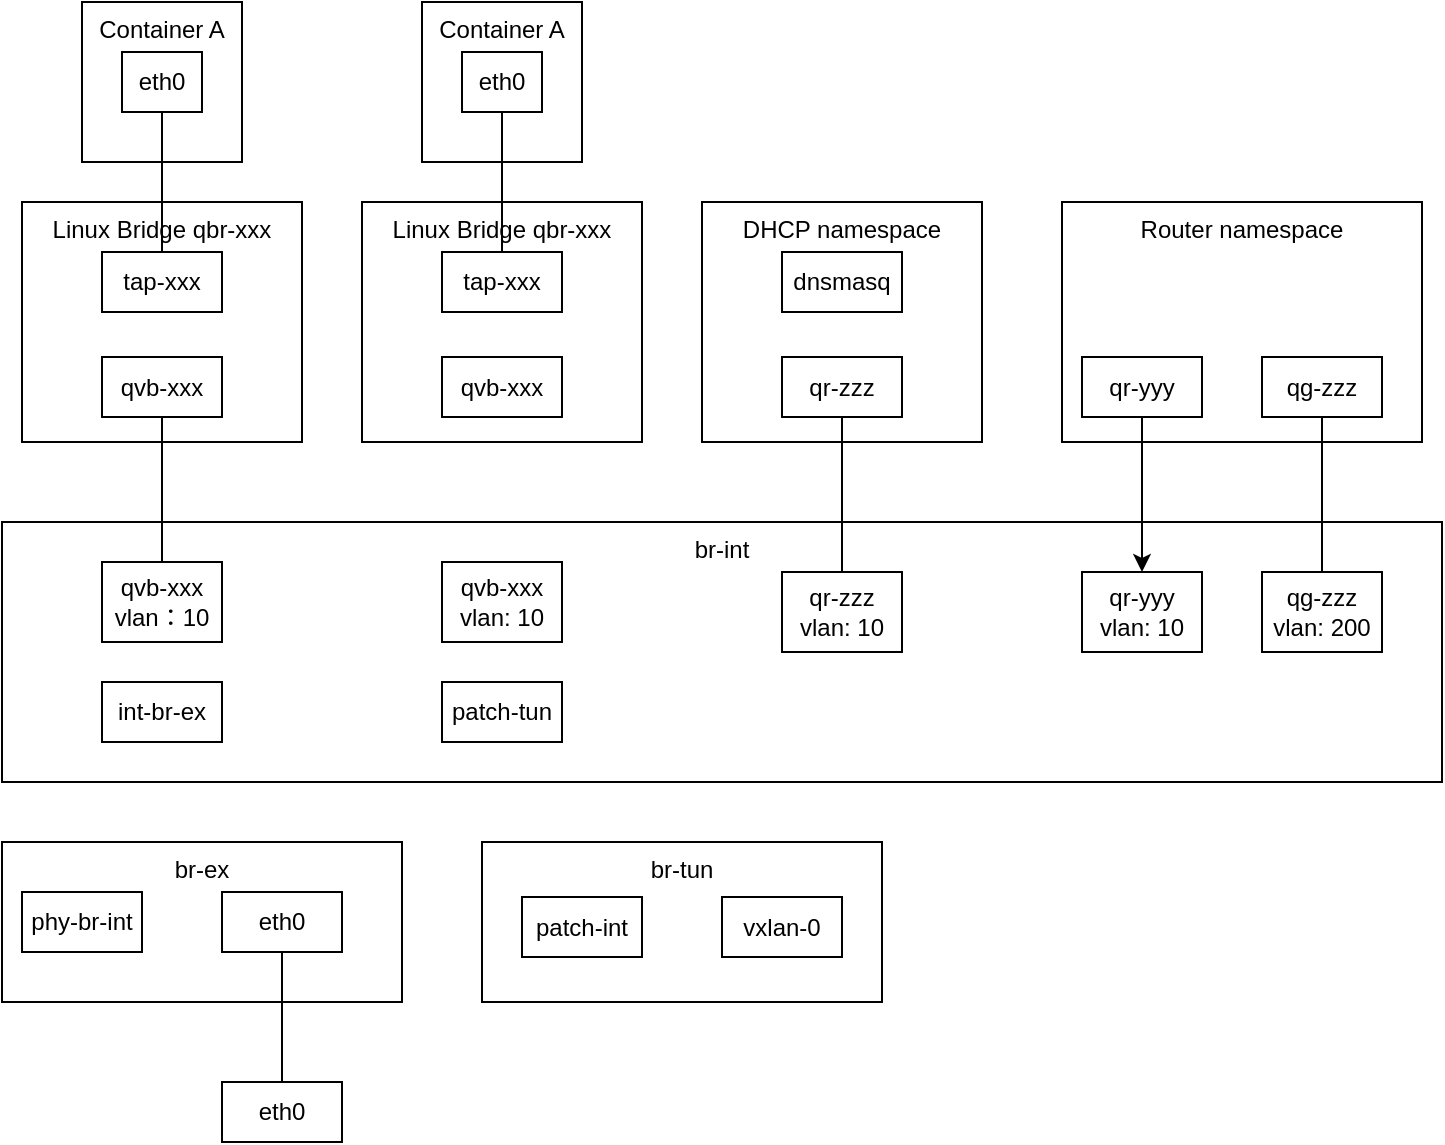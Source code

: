 <mxfile version="26.0.16" pages="2">
  <diagram name="单节点同一子网" id="o2GirT-IdrzoyhzsRZN8">
    <mxGraphModel dx="989" dy="542" grid="1" gridSize="10" guides="1" tooltips="1" connect="1" arrows="1" fold="1" page="1" pageScale="1" pageWidth="827" pageHeight="1169" math="0" shadow="0">
      <root>
        <mxCell id="0" />
        <mxCell id="1" parent="0" />
        <mxCell id="KOOwxzatVmSpQnOnulVU-6" value="Container A" style="whiteSpace=wrap;html=1;aspect=fixed;verticalAlign=top;strokeColor=default;align=center;fontFamily=Helvetica;fontSize=12;fontColor=default;fillColor=default;" parent="1" vertex="1">
          <mxGeometry x="80" y="100" width="80" height="80" as="geometry" />
        </mxCell>
        <mxCell id="KOOwxzatVmSpQnOnulVU-11" value="eth0" style="rounded=0;whiteSpace=wrap;html=1;" parent="1" vertex="1">
          <mxGeometry x="100" y="125" width="40" height="30" as="geometry" />
        </mxCell>
        <mxCell id="KOOwxzatVmSpQnOnulVU-14" value="Linux Bridge qbr-xxx" style="rounded=0;whiteSpace=wrap;html=1;verticalAlign=top;" parent="1" vertex="1">
          <mxGeometry x="50" y="200" width="140" height="120" as="geometry" />
        </mxCell>
        <mxCell id="KOOwxzatVmSpQnOnulVU-12" value="tap-xxx" style="rounded=0;whiteSpace=wrap;html=1;" parent="1" vertex="1">
          <mxGeometry x="90" y="225" width="60" height="30" as="geometry" />
        </mxCell>
        <mxCell id="KOOwxzatVmSpQnOnulVU-15" value="qvb-xxx" style="rounded=0;whiteSpace=wrap;html=1;" parent="1" vertex="1">
          <mxGeometry x="90" y="277.5" width="60" height="30" as="geometry" />
        </mxCell>
        <mxCell id="KOOwxzatVmSpQnOnulVU-17" value="br-int" style="rounded=0;whiteSpace=wrap;html=1;verticalAlign=top;" parent="1" vertex="1">
          <mxGeometry x="40" y="360" width="720" height="130" as="geometry" />
        </mxCell>
        <mxCell id="KOOwxzatVmSpQnOnulVU-19" value="DHCP namespace" style="rounded=0;whiteSpace=wrap;html=1;verticalAlign=top;" parent="1" vertex="1">
          <mxGeometry x="390" y="200" width="140" height="120" as="geometry" />
        </mxCell>
        <mxCell id="KOOwxzatVmSpQnOnulVU-51" style="edgeStyle=orthogonalEdgeStyle;rounded=0;orthogonalLoop=1;jettySize=auto;html=1;entryX=0.5;entryY=0;entryDx=0;entryDy=0;endArrow=none;startFill=0;" parent="1" source="KOOwxzatVmSpQnOnulVU-21" target="KOOwxzatVmSpQnOnulVU-25" edge="1">
          <mxGeometry relative="1" as="geometry" />
        </mxCell>
        <mxCell id="KOOwxzatVmSpQnOnulVU-21" value="qr-zzz" style="rounded=0;whiteSpace=wrap;html=1;" parent="1" vertex="1">
          <mxGeometry x="430" y="277.5" width="60" height="30" as="geometry" />
        </mxCell>
        <mxCell id="KOOwxzatVmSpQnOnulVU-23" value="qr-yyy&lt;div&gt;vlan: 10&lt;/div&gt;" style="rounded=0;whiteSpace=wrap;html=1;" parent="1" vertex="1">
          <mxGeometry x="580" y="385" width="60" height="40" as="geometry" />
        </mxCell>
        <mxCell id="KOOwxzatVmSpQnOnulVU-25" value="qr-zzz&lt;br&gt;vlan: 10" style="rounded=0;whiteSpace=wrap;html=1;" parent="1" vertex="1">
          <mxGeometry x="430" y="385" width="60" height="40" as="geometry" />
        </mxCell>
        <mxCell id="KOOwxzatVmSpQnOnulVU-26" value="dnsmasq" style="rounded=0;whiteSpace=wrap;html=1;" parent="1" vertex="1">
          <mxGeometry x="430" y="225" width="60" height="30" as="geometry" />
        </mxCell>
        <mxCell id="KOOwxzatVmSpQnOnulVU-27" value="Router namespace" style="rounded=0;whiteSpace=wrap;html=1;verticalAlign=top;" parent="1" vertex="1">
          <mxGeometry x="570" y="200" width="180" height="120" as="geometry" />
        </mxCell>
        <mxCell id="e4THsjY1m9CHqS4a6q61-25" style="edgeStyle=orthogonalEdgeStyle;rounded=0;orthogonalLoop=1;jettySize=auto;html=1;" edge="1" parent="1" source="KOOwxzatVmSpQnOnulVU-28" target="KOOwxzatVmSpQnOnulVU-23">
          <mxGeometry relative="1" as="geometry" />
        </mxCell>
        <mxCell id="KOOwxzatVmSpQnOnulVU-28" value="qr-yyy" style="rounded=0;whiteSpace=wrap;html=1;" parent="1" vertex="1">
          <mxGeometry x="580" y="277.5" width="60" height="30" as="geometry" />
        </mxCell>
        <mxCell id="KOOwxzatVmSpQnOnulVU-50" style="edgeStyle=orthogonalEdgeStyle;rounded=0;orthogonalLoop=1;jettySize=auto;html=1;entryX=0.5;entryY=0;entryDx=0;entryDy=0;endArrow=none;startFill=0;" parent="1" source="KOOwxzatVmSpQnOnulVU-30" target="KOOwxzatVmSpQnOnulVU-49" edge="1">
          <mxGeometry relative="1" as="geometry" />
        </mxCell>
        <mxCell id="KOOwxzatVmSpQnOnulVU-31" value="br-tun&lt;div&gt;&lt;br&gt;&lt;/div&gt;" style="rounded=0;whiteSpace=wrap;html=1;verticalAlign=top;" parent="1" vertex="1">
          <mxGeometry x="280" y="520" width="200" height="80" as="geometry" />
        </mxCell>
        <mxCell id="KOOwxzatVmSpQnOnulVU-32" value="br-ex&lt;div&gt;&lt;br&gt;&lt;/div&gt;" style="rounded=0;whiteSpace=wrap;html=1;verticalAlign=top;" parent="1" vertex="1">
          <mxGeometry x="40" y="520" width="200" height="80" as="geometry" />
        </mxCell>
        <mxCell id="KOOwxzatVmSpQnOnulVU-33" value="eth0" style="rounded=0;whiteSpace=wrap;html=1;" parent="1" vertex="1">
          <mxGeometry x="150" y="545" width="60" height="30" as="geometry" />
        </mxCell>
        <mxCell id="KOOwxzatVmSpQnOnulVU-36" value="patch-int" style="rounded=0;whiteSpace=wrap;html=1;" parent="1" vertex="1">
          <mxGeometry x="300" y="547.5" width="60" height="30" as="geometry" />
        </mxCell>
        <mxCell id="KOOwxzatVmSpQnOnulVU-39" value="phy-br-int" style="rounded=0;whiteSpace=wrap;html=1;" parent="1" vertex="1">
          <mxGeometry x="50" y="545" width="60" height="30" as="geometry" />
        </mxCell>
        <mxCell id="KOOwxzatVmSpQnOnulVU-43" style="rounded=0;orthogonalLoop=1;jettySize=auto;html=1;endArrow=none;endFill=1;startFill=0;edgeStyle=orthogonalEdgeStyle;" parent="1" source="KOOwxzatVmSpQnOnulVU-11" target="KOOwxzatVmSpQnOnulVU-12" edge="1">
          <mxGeometry relative="1" as="geometry" />
        </mxCell>
        <mxCell id="KOOwxzatVmSpQnOnulVU-47" style="edgeStyle=orthogonalEdgeStyle;rounded=0;orthogonalLoop=1;jettySize=auto;html=1;entryX=0.5;entryY=0;entryDx=0;entryDy=0;endArrow=none;startFill=0;" parent="1" source="KOOwxzatVmSpQnOnulVU-15" edge="1">
          <mxGeometry relative="1" as="geometry">
            <mxPoint x="120" y="385" as="targetPoint" />
          </mxGeometry>
        </mxCell>
        <mxCell id="KOOwxzatVmSpQnOnulVU-49" value="qg-zzz&lt;div&gt;vlan: 200&lt;/div&gt;" style="rounded=0;whiteSpace=wrap;html=1;" parent="1" vertex="1">
          <mxGeometry x="670" y="385" width="60" height="40" as="geometry" />
        </mxCell>
        <mxCell id="KOOwxzatVmSpQnOnulVU-54" style="edgeStyle=orthogonalEdgeStyle;rounded=0;orthogonalLoop=1;jettySize=auto;html=1;endArrow=none;startFill=0;" parent="1" source="KOOwxzatVmSpQnOnulVU-53" target="KOOwxzatVmSpQnOnulVU-33" edge="1">
          <mxGeometry relative="1" as="geometry" />
        </mxCell>
        <mxCell id="KOOwxzatVmSpQnOnulVU-53" value="eth0" style="rounded=0;whiteSpace=wrap;html=1;" parent="1" vertex="1">
          <mxGeometry x="150" y="640" width="60" height="30" as="geometry" />
        </mxCell>
        <mxCell id="KOOwxzatVmSpQnOnulVU-89" value="vxlan-0" style="rounded=0;whiteSpace=wrap;html=1;" parent="1" vertex="1">
          <mxGeometry x="400" y="547.5" width="60" height="30" as="geometry" />
        </mxCell>
        <mxCell id="e4THsjY1m9CHqS4a6q61-11" value="Container A" style="whiteSpace=wrap;html=1;aspect=fixed;verticalAlign=top;strokeColor=default;align=center;fontFamily=Helvetica;fontSize=12;fontColor=default;fillColor=default;" vertex="1" parent="1">
          <mxGeometry x="250" y="100" width="80" height="80" as="geometry" />
        </mxCell>
        <mxCell id="e4THsjY1m9CHqS4a6q61-12" value="eth0" style="rounded=0;whiteSpace=wrap;html=1;" vertex="1" parent="1">
          <mxGeometry x="270" y="125" width="40" height="30" as="geometry" />
        </mxCell>
        <mxCell id="e4THsjY1m9CHqS4a6q61-13" value="Linux Bridge qbr-xxx" style="rounded=0;whiteSpace=wrap;html=1;verticalAlign=top;" vertex="1" parent="1">
          <mxGeometry x="220" y="200" width="140" height="120" as="geometry" />
        </mxCell>
        <mxCell id="e4THsjY1m9CHqS4a6q61-14" value="tap-xxx" style="rounded=0;whiteSpace=wrap;html=1;" vertex="1" parent="1">
          <mxGeometry x="260" y="225" width="60" height="30" as="geometry" />
        </mxCell>
        <mxCell id="e4THsjY1m9CHqS4a6q61-15" value="qvb-xxx" style="rounded=0;whiteSpace=wrap;html=1;" vertex="1" parent="1">
          <mxGeometry x="260" y="277.5" width="60" height="30" as="geometry" />
        </mxCell>
        <mxCell id="e4THsjY1m9CHqS4a6q61-16" style="rounded=0;orthogonalLoop=1;jettySize=auto;html=1;endArrow=none;endFill=1;startFill=0;edgeStyle=orthogonalEdgeStyle;" edge="1" parent="1" source="e4THsjY1m9CHqS4a6q61-12" target="e4THsjY1m9CHqS4a6q61-14">
          <mxGeometry relative="1" as="geometry" />
        </mxCell>
        <mxCell id="e4THsjY1m9CHqS4a6q61-17" value="qvb-xxx&lt;br&gt;vlan：10" style="rounded=0;whiteSpace=wrap;html=1;" vertex="1" parent="1">
          <mxGeometry x="90" y="380" width="60" height="40" as="geometry" />
        </mxCell>
        <mxCell id="e4THsjY1m9CHqS4a6q61-18" value="qvb-xxx&lt;br&gt;vlan: 10" style="rounded=0;whiteSpace=wrap;html=1;" vertex="1" parent="1">
          <mxGeometry x="260" y="380" width="60" height="40" as="geometry" />
        </mxCell>
        <mxCell id="e4THsjY1m9CHqS4a6q61-19" value="int-br-ex" style="rounded=0;whiteSpace=wrap;html=1;" vertex="1" parent="1">
          <mxGeometry x="90" y="440" width="60" height="30" as="geometry" />
        </mxCell>
        <mxCell id="e4THsjY1m9CHqS4a6q61-20" value="patch-tun" style="rounded=0;whiteSpace=wrap;html=1;" vertex="1" parent="1">
          <mxGeometry x="260" y="440" width="60" height="30" as="geometry" />
        </mxCell>
        <mxCell id="KOOwxzatVmSpQnOnulVU-30" value="qg-zzz" style="rounded=0;whiteSpace=wrap;html=1;" parent="1" vertex="1">
          <mxGeometry x="670" y="277.5" width="60" height="30" as="geometry" />
        </mxCell>
      </root>
    </mxGraphModel>
  </diagram>
  <diagram name="Copy of 跨节点" id="MN9ljoQ8KIfKA037NhYA">
    <mxGraphModel grid="1" page="1" gridSize="10" guides="1" tooltips="1" connect="1" arrows="1" fold="1" pageScale="1" pageWidth="827" pageHeight="1169" math="0" shadow="0">
      <root>
        <mxCell id="ND7bHLR5GJCtJYwD09gh-0" />
        <mxCell id="ND7bHLR5GJCtJYwD09gh-1" parent="ND7bHLR5GJCtJYwD09gh-0" />
        <mxCell id="ND7bHLR5GJCtJYwD09gh-2" value="Edge A" style="rounded=0;whiteSpace=wrap;html=1;verticalAlign=top;" vertex="1" parent="ND7bHLR5GJCtJYwD09gh-1">
          <mxGeometry x="-40" y="160" width="880" height="480" as="geometry" />
        </mxCell>
        <mxCell id="ND7bHLR5GJCtJYwD09gh-3" value="Container A" style="whiteSpace=wrap;html=1;aspect=fixed;verticalAlign=top;strokeColor=default;align=center;fontFamily=Helvetica;fontSize=12;fontColor=default;fillColor=default;" vertex="1" parent="ND7bHLR5GJCtJYwD09gh-1">
          <mxGeometry y="200" width="80" height="80" as="geometry" />
        </mxCell>
        <mxCell id="ND7bHLR5GJCtJYwD09gh-4" value="eth0" style="rounded=0;whiteSpace=wrap;html=1;" vertex="1" parent="ND7bHLR5GJCtJYwD09gh-1">
          <mxGeometry x="20" y="225" width="40" height="30" as="geometry" />
        </mxCell>
        <mxCell id="ND7bHLR5GJCtJYwD09gh-5" value="Linux Bridge qbr-xxx" style="rounded=0;whiteSpace=wrap;html=1;verticalAlign=top;" vertex="1" parent="ND7bHLR5GJCtJYwD09gh-1">
          <mxGeometry x="120" y="200" width="200" height="80" as="geometry" />
        </mxCell>
        <mxCell id="ND7bHLR5GJCtJYwD09gh-6" value="tap-xxx" style="rounded=0;whiteSpace=wrap;html=1;" vertex="1" parent="ND7bHLR5GJCtJYwD09gh-1">
          <mxGeometry x="140" y="225" width="60" height="30" as="geometry" />
        </mxCell>
        <mxCell id="ND7bHLR5GJCtJYwD09gh-7" value="qvb-xxx" style="rounded=0;whiteSpace=wrap;html=1;" vertex="1" parent="ND7bHLR5GJCtJYwD09gh-1">
          <mxGeometry x="240" y="225" width="60" height="30" as="geometry" />
        </mxCell>
        <mxCell id="ND7bHLR5GJCtJYwD09gh-8" value="br-int" style="rounded=0;whiteSpace=wrap;html=1;verticalAlign=top;" vertex="1" parent="ND7bHLR5GJCtJYwD09gh-1">
          <mxGeometry y="360" width="800" height="80" as="geometry" />
        </mxCell>
        <mxCell id="ND7bHLR5GJCtJYwD09gh-9" value="qvo-xxx" style="rounded=0;whiteSpace=wrap;html=1;" vertex="1" parent="ND7bHLR5GJCtJYwD09gh-1">
          <mxGeometry x="240" y="385" width="60" height="30" as="geometry" />
        </mxCell>
        <mxCell id="ND7bHLR5GJCtJYwD09gh-10" value="DHCP namespace" style="rounded=0;whiteSpace=wrap;html=1;verticalAlign=top;" vertex="1" parent="ND7bHLR5GJCtJYwD09gh-1">
          <mxGeometry x="600" y="200" width="200" height="80" as="geometry" />
        </mxCell>
        <mxCell id="ND7bHLR5GJCtJYwD09gh-11" style="edgeStyle=orthogonalEdgeStyle;rounded=0;orthogonalLoop=1;jettySize=auto;html=1;entryX=0.5;entryY=0;entryDx=0;entryDy=0;endArrow=none;startFill=0;" edge="1" parent="ND7bHLR5GJCtJYwD09gh-1" source="ND7bHLR5GJCtJYwD09gh-12" target="ND7bHLR5GJCtJYwD09gh-14">
          <mxGeometry relative="1" as="geometry" />
        </mxCell>
        <mxCell id="ND7bHLR5GJCtJYwD09gh-12" value="qr-dhcp" style="rounded=0;whiteSpace=wrap;html=1;" vertex="1" parent="ND7bHLR5GJCtJYwD09gh-1">
          <mxGeometry x="720" y="225" width="60" height="30" as="geometry" />
        </mxCell>
        <mxCell id="ND7bHLR5GJCtJYwD09gh-13" value="qr-yyy" style="rounded=0;whiteSpace=wrap;html=1;" vertex="1" parent="ND7bHLR5GJCtJYwD09gh-1">
          <mxGeometry x="380" y="385" width="60" height="30" as="geometry" />
        </mxCell>
        <mxCell id="ND7bHLR5GJCtJYwD09gh-14" value="qr-dhcp" style="rounded=0;whiteSpace=wrap;html=1;" vertex="1" parent="ND7bHLR5GJCtJYwD09gh-1">
          <mxGeometry x="720" y="385" width="60" height="30" as="geometry" />
        </mxCell>
        <mxCell id="ND7bHLR5GJCtJYwD09gh-15" value="dnsmasq" style="rounded=0;whiteSpace=wrap;html=1;" vertex="1" parent="ND7bHLR5GJCtJYwD09gh-1">
          <mxGeometry x="620" y="225" width="60" height="30" as="geometry" />
        </mxCell>
        <mxCell id="ND7bHLR5GJCtJYwD09gh-16" value="Router namespace" style="rounded=0;whiteSpace=wrap;html=1;verticalAlign=top;" vertex="1" parent="ND7bHLR5GJCtJYwD09gh-1">
          <mxGeometry x="360" y="200" width="200" height="80" as="geometry" />
        </mxCell>
        <mxCell id="ND7bHLR5GJCtJYwD09gh-17" style="edgeStyle=orthogonalEdgeStyle;rounded=0;orthogonalLoop=1;jettySize=auto;html=1;entryX=0.5;entryY=0;entryDx=0;entryDy=0;endArrow=none;startFill=0;" edge="1" parent="ND7bHLR5GJCtJYwD09gh-1" source="ND7bHLR5GJCtJYwD09gh-18" target="ND7bHLR5GJCtJYwD09gh-13">
          <mxGeometry relative="1" as="geometry" />
        </mxCell>
        <mxCell id="ND7bHLR5GJCtJYwD09gh-18" value="qr-yyy" style="rounded=0;whiteSpace=wrap;html=1;" vertex="1" parent="ND7bHLR5GJCtJYwD09gh-1">
          <mxGeometry x="380" y="225" width="60" height="30" as="geometry" />
        </mxCell>
        <mxCell id="ND7bHLR5GJCtJYwD09gh-19" style="edgeStyle=orthogonalEdgeStyle;rounded=0;orthogonalLoop=1;jettySize=auto;html=1;entryX=0.5;entryY=0;entryDx=0;entryDy=0;endArrow=none;startFill=0;" edge="1" parent="ND7bHLR5GJCtJYwD09gh-1" source="ND7bHLR5GJCtJYwD09gh-20" target="ND7bHLR5GJCtJYwD09gh-32">
          <mxGeometry relative="1" as="geometry" />
        </mxCell>
        <mxCell id="ND7bHLR5GJCtJYwD09gh-20" value="qg-zzz" style="rounded=0;whiteSpace=wrap;html=1;" vertex="1" parent="ND7bHLR5GJCtJYwD09gh-1">
          <mxGeometry x="480" y="225" width="60" height="30" as="geometry" />
        </mxCell>
        <mxCell id="ND7bHLR5GJCtJYwD09gh-21" value="br-tun&lt;div&gt;&lt;br&gt;&lt;/div&gt;" style="rounded=0;whiteSpace=wrap;html=1;verticalAlign=top;" vertex="1" parent="ND7bHLR5GJCtJYwD09gh-1">
          <mxGeometry x="600" y="520" width="200" height="80" as="geometry" />
        </mxCell>
        <mxCell id="ND7bHLR5GJCtJYwD09gh-22" value="br-ex&lt;div&gt;&lt;br&gt;&lt;/div&gt;" style="rounded=0;whiteSpace=wrap;html=1;verticalAlign=top;" vertex="1" parent="ND7bHLR5GJCtJYwD09gh-1">
          <mxGeometry y="520" width="200" height="80" as="geometry" />
        </mxCell>
        <mxCell id="ND7bHLR5GJCtJYwD09gh-23" value="eth0" style="rounded=0;whiteSpace=wrap;html=1;" vertex="1" parent="ND7bHLR5GJCtJYwD09gh-1">
          <mxGeometry x="120" y="545" width="60" height="30" as="geometry" />
        </mxCell>
        <mxCell id="ND7bHLR5GJCtJYwD09gh-24" style="edgeStyle=orthogonalEdgeStyle;rounded=0;orthogonalLoop=1;jettySize=auto;html=1;entryX=0.5;entryY=1;entryDx=0;entryDy=0;endArrow=none;startFill=0;" edge="1" parent="ND7bHLR5GJCtJYwD09gh-1" source="ND7bHLR5GJCtJYwD09gh-25" target="ND7bHLR5GJCtJYwD09gh-26">
          <mxGeometry relative="1" as="geometry" />
        </mxCell>
        <mxCell id="ND7bHLR5GJCtJYwD09gh-25" value="patch-int" style="rounded=0;whiteSpace=wrap;html=1;" vertex="1" parent="ND7bHLR5GJCtJYwD09gh-1">
          <mxGeometry x="620" y="547.5" width="60" height="30" as="geometry" />
        </mxCell>
        <mxCell id="ND7bHLR5GJCtJYwD09gh-26" value="patch-tun" style="rounded=0;whiteSpace=wrap;html=1;" vertex="1" parent="ND7bHLR5GJCtJYwD09gh-1">
          <mxGeometry x="620" y="385" width="60" height="30" as="geometry" />
        </mxCell>
        <mxCell id="ND7bHLR5GJCtJYwD09gh-27" style="edgeStyle=orthogonalEdgeStyle;rounded=0;orthogonalLoop=1;jettySize=auto;html=1;endArrow=none;startFill=0;" edge="1" parent="ND7bHLR5GJCtJYwD09gh-1" source="ND7bHLR5GJCtJYwD09gh-28" target="ND7bHLR5GJCtJYwD09gh-29">
          <mxGeometry relative="1" as="geometry" />
        </mxCell>
        <mxCell id="ND7bHLR5GJCtJYwD09gh-28" value="int-br-ex" style="rounded=0;whiteSpace=wrap;html=1;" vertex="1" parent="ND7bHLR5GJCtJYwD09gh-1">
          <mxGeometry x="20" y="385" width="60" height="30" as="geometry" />
        </mxCell>
        <mxCell id="ND7bHLR5GJCtJYwD09gh-29" value="phy-br-int" style="rounded=0;whiteSpace=wrap;html=1;" vertex="1" parent="ND7bHLR5GJCtJYwD09gh-1">
          <mxGeometry x="20" y="545" width="60" height="30" as="geometry" />
        </mxCell>
        <mxCell id="ND7bHLR5GJCtJYwD09gh-30" style="rounded=0;orthogonalLoop=1;jettySize=auto;html=1;endArrow=none;endFill=1;startFill=0;edgeStyle=orthogonalEdgeStyle;" edge="1" parent="ND7bHLR5GJCtJYwD09gh-1" source="ND7bHLR5GJCtJYwD09gh-4" target="ND7bHLR5GJCtJYwD09gh-6">
          <mxGeometry relative="1" as="geometry" />
        </mxCell>
        <mxCell id="ND7bHLR5GJCtJYwD09gh-31" style="edgeStyle=orthogonalEdgeStyle;rounded=0;orthogonalLoop=1;jettySize=auto;html=1;entryX=0.5;entryY=0;entryDx=0;entryDy=0;endArrow=none;startFill=0;" edge="1" parent="ND7bHLR5GJCtJYwD09gh-1" source="ND7bHLR5GJCtJYwD09gh-7" target="ND7bHLR5GJCtJYwD09gh-9">
          <mxGeometry relative="1" as="geometry" />
        </mxCell>
        <mxCell id="ND7bHLR5GJCtJYwD09gh-32" value="qg-zzz" style="rounded=0;whiteSpace=wrap;html=1;" vertex="1" parent="ND7bHLR5GJCtJYwD09gh-1">
          <mxGeometry x="480" y="385" width="60" height="30" as="geometry" />
        </mxCell>
        <mxCell id="ND7bHLR5GJCtJYwD09gh-33" style="edgeStyle=orthogonalEdgeStyle;rounded=0;orthogonalLoop=1;jettySize=auto;html=1;endArrow=none;startFill=0;" edge="1" parent="ND7bHLR5GJCtJYwD09gh-1" source="ND7bHLR5GJCtJYwD09gh-34" target="ND7bHLR5GJCtJYwD09gh-23">
          <mxGeometry relative="1" as="geometry" />
        </mxCell>
        <mxCell id="ND7bHLR5GJCtJYwD09gh-34" value="eth0" style="rounded=0;whiteSpace=wrap;html=1;" vertex="1" parent="ND7bHLR5GJCtJYwD09gh-1">
          <mxGeometry x="210" y="610" width="60" height="30" as="geometry" />
        </mxCell>
        <mxCell id="ND7bHLR5GJCtJYwD09gh-35" value="Edge B" style="rounded=0;whiteSpace=wrap;html=1;verticalAlign=top;" vertex="1" parent="ND7bHLR5GJCtJYwD09gh-1">
          <mxGeometry x="920" y="160" width="880" height="480" as="geometry" />
        </mxCell>
        <mxCell id="ND7bHLR5GJCtJYwD09gh-36" value="Container B" style="whiteSpace=wrap;html=1;aspect=fixed;verticalAlign=top;strokeColor=default;align=center;fontFamily=Helvetica;fontSize=12;fontColor=default;fillColor=default;" vertex="1" parent="ND7bHLR5GJCtJYwD09gh-1">
          <mxGeometry x="960" y="200" width="80" height="80" as="geometry" />
        </mxCell>
        <mxCell id="ND7bHLR5GJCtJYwD09gh-37" value="eth0" style="rounded=0;whiteSpace=wrap;html=1;" vertex="1" parent="ND7bHLR5GJCtJYwD09gh-1">
          <mxGeometry x="980" y="225" width="40" height="30" as="geometry" />
        </mxCell>
        <mxCell id="ND7bHLR5GJCtJYwD09gh-38" value="Linux Bridge qbr-xxx" style="rounded=0;whiteSpace=wrap;html=1;verticalAlign=top;" vertex="1" parent="ND7bHLR5GJCtJYwD09gh-1">
          <mxGeometry x="1080" y="200" width="200" height="80" as="geometry" />
        </mxCell>
        <mxCell id="ND7bHLR5GJCtJYwD09gh-39" value="tap-aaa" style="rounded=0;whiteSpace=wrap;html=1;" vertex="1" parent="ND7bHLR5GJCtJYwD09gh-1">
          <mxGeometry x="1100" y="225" width="60" height="30" as="geometry" />
        </mxCell>
        <mxCell id="ND7bHLR5GJCtJYwD09gh-40" value="qvb-aaa" style="rounded=0;whiteSpace=wrap;html=1;" vertex="1" parent="ND7bHLR5GJCtJYwD09gh-1">
          <mxGeometry x="1200" y="225" width="60" height="30" as="geometry" />
        </mxCell>
        <mxCell id="ND7bHLR5GJCtJYwD09gh-41" value="br-int" style="rounded=0;whiteSpace=wrap;html=1;verticalAlign=top;" vertex="1" parent="ND7bHLR5GJCtJYwD09gh-1">
          <mxGeometry x="960" y="360" width="800" height="80" as="geometry" />
        </mxCell>
        <mxCell id="ND7bHLR5GJCtJYwD09gh-42" value="qvo-aaa" style="rounded=0;whiteSpace=wrap;html=1;" vertex="1" parent="ND7bHLR5GJCtJYwD09gh-1">
          <mxGeometry x="1200" y="385" width="60" height="30" as="geometry" />
        </mxCell>
        <mxCell id="ND7bHLR5GJCtJYwD09gh-43" value="DHCP namespace" style="rounded=0;whiteSpace=wrap;html=1;verticalAlign=top;" vertex="1" parent="ND7bHLR5GJCtJYwD09gh-1">
          <mxGeometry x="1560" y="200" width="200" height="80" as="geometry" />
        </mxCell>
        <mxCell id="ND7bHLR5GJCtJYwD09gh-44" style="edgeStyle=orthogonalEdgeStyle;rounded=0;orthogonalLoop=1;jettySize=auto;html=1;entryX=0.5;entryY=0;entryDx=0;entryDy=0;endArrow=none;startFill=0;" edge="1" parent="ND7bHLR5GJCtJYwD09gh-1" source="ND7bHLR5GJCtJYwD09gh-45" target="ND7bHLR5GJCtJYwD09gh-47">
          <mxGeometry relative="1" as="geometry" />
        </mxCell>
        <mxCell id="ND7bHLR5GJCtJYwD09gh-45" value="qr-dhcp" style="rounded=0;whiteSpace=wrap;html=1;" vertex="1" parent="ND7bHLR5GJCtJYwD09gh-1">
          <mxGeometry x="1680" y="225" width="60" height="30" as="geometry" />
        </mxCell>
        <mxCell id="ND7bHLR5GJCtJYwD09gh-46" value="qr-bbb" style="rounded=0;whiteSpace=wrap;html=1;" vertex="1" parent="ND7bHLR5GJCtJYwD09gh-1">
          <mxGeometry x="1340" y="385" width="60" height="30" as="geometry" />
        </mxCell>
        <mxCell id="ND7bHLR5GJCtJYwD09gh-47" value="qr-dhcp" style="rounded=0;whiteSpace=wrap;html=1;" vertex="1" parent="ND7bHLR5GJCtJYwD09gh-1">
          <mxGeometry x="1680" y="385" width="60" height="30" as="geometry" />
        </mxCell>
        <mxCell id="ND7bHLR5GJCtJYwD09gh-48" value="dnsmasq" style="rounded=0;whiteSpace=wrap;html=1;" vertex="1" parent="ND7bHLR5GJCtJYwD09gh-1">
          <mxGeometry x="1580" y="225" width="60" height="30" as="geometry" />
        </mxCell>
        <mxCell id="ND7bHLR5GJCtJYwD09gh-49" value="Router namespace" style="rounded=0;whiteSpace=wrap;html=1;verticalAlign=top;" vertex="1" parent="ND7bHLR5GJCtJYwD09gh-1">
          <mxGeometry x="1320" y="200" width="200" height="80" as="geometry" />
        </mxCell>
        <mxCell id="ND7bHLR5GJCtJYwD09gh-50" style="edgeStyle=orthogonalEdgeStyle;rounded=0;orthogonalLoop=1;jettySize=auto;html=1;entryX=0.5;entryY=0;entryDx=0;entryDy=0;endArrow=none;startFill=0;" edge="1" parent="ND7bHLR5GJCtJYwD09gh-1" source="ND7bHLR5GJCtJYwD09gh-51" target="ND7bHLR5GJCtJYwD09gh-46">
          <mxGeometry relative="1" as="geometry" />
        </mxCell>
        <mxCell id="ND7bHLR5GJCtJYwD09gh-51" value="qr-bbb" style="rounded=0;whiteSpace=wrap;html=1;" vertex="1" parent="ND7bHLR5GJCtJYwD09gh-1">
          <mxGeometry x="1340" y="225" width="60" height="30" as="geometry" />
        </mxCell>
        <mxCell id="ND7bHLR5GJCtJYwD09gh-52" style="edgeStyle=orthogonalEdgeStyle;rounded=0;orthogonalLoop=1;jettySize=auto;html=1;entryX=0.5;entryY=0;entryDx=0;entryDy=0;endArrow=none;startFill=0;" edge="1" parent="ND7bHLR5GJCtJYwD09gh-1" source="ND7bHLR5GJCtJYwD09gh-53" target="ND7bHLR5GJCtJYwD09gh-65">
          <mxGeometry relative="1" as="geometry" />
        </mxCell>
        <mxCell id="ND7bHLR5GJCtJYwD09gh-53" value="qg-ccc" style="rounded=0;whiteSpace=wrap;html=1;" vertex="1" parent="ND7bHLR5GJCtJYwD09gh-1">
          <mxGeometry x="1440" y="225" width="60" height="30" as="geometry" />
        </mxCell>
        <mxCell id="ND7bHLR5GJCtJYwD09gh-54" value="br-tun&lt;div&gt;&lt;br&gt;&lt;/div&gt;" style="rounded=0;whiteSpace=wrap;html=1;verticalAlign=top;" vertex="1" parent="ND7bHLR5GJCtJYwD09gh-1">
          <mxGeometry x="1560" y="520" width="200" height="80" as="geometry" />
        </mxCell>
        <mxCell id="ND7bHLR5GJCtJYwD09gh-55" value="br-ex&lt;div&gt;&lt;br&gt;&lt;/div&gt;" style="rounded=0;whiteSpace=wrap;html=1;verticalAlign=top;" vertex="1" parent="ND7bHLR5GJCtJYwD09gh-1">
          <mxGeometry x="960" y="520" width="200" height="80" as="geometry" />
        </mxCell>
        <mxCell id="ND7bHLR5GJCtJYwD09gh-56" value="eth0" style="rounded=0;whiteSpace=wrap;html=1;" vertex="1" parent="ND7bHLR5GJCtJYwD09gh-1">
          <mxGeometry x="1080" y="545" width="60" height="30" as="geometry" />
        </mxCell>
        <mxCell id="ND7bHLR5GJCtJYwD09gh-57" style="edgeStyle=orthogonalEdgeStyle;rounded=0;orthogonalLoop=1;jettySize=auto;html=1;entryX=0.5;entryY=1;entryDx=0;entryDy=0;endArrow=none;startFill=0;" edge="1" parent="ND7bHLR5GJCtJYwD09gh-1" source="ND7bHLR5GJCtJYwD09gh-58" target="ND7bHLR5GJCtJYwD09gh-59">
          <mxGeometry relative="1" as="geometry" />
        </mxCell>
        <mxCell id="ND7bHLR5GJCtJYwD09gh-58" value="patch-int" style="rounded=0;whiteSpace=wrap;html=1;" vertex="1" parent="ND7bHLR5GJCtJYwD09gh-1">
          <mxGeometry x="1580" y="547.5" width="60" height="30" as="geometry" />
        </mxCell>
        <mxCell id="ND7bHLR5GJCtJYwD09gh-59" value="patch-tun" style="rounded=0;whiteSpace=wrap;html=1;" vertex="1" parent="ND7bHLR5GJCtJYwD09gh-1">
          <mxGeometry x="1580" y="385" width="60" height="30" as="geometry" />
        </mxCell>
        <mxCell id="ND7bHLR5GJCtJYwD09gh-60" style="edgeStyle=orthogonalEdgeStyle;rounded=0;orthogonalLoop=1;jettySize=auto;html=1;endArrow=none;startFill=0;" edge="1" parent="ND7bHLR5GJCtJYwD09gh-1" source="ND7bHLR5GJCtJYwD09gh-61" target="ND7bHLR5GJCtJYwD09gh-62">
          <mxGeometry relative="1" as="geometry" />
        </mxCell>
        <mxCell id="ND7bHLR5GJCtJYwD09gh-61" value="int-br-ex" style="rounded=0;whiteSpace=wrap;html=1;" vertex="1" parent="ND7bHLR5GJCtJYwD09gh-1">
          <mxGeometry x="980" y="385" width="60" height="30" as="geometry" />
        </mxCell>
        <mxCell id="ND7bHLR5GJCtJYwD09gh-62" value="phy-br-int" style="rounded=0;whiteSpace=wrap;html=1;" vertex="1" parent="ND7bHLR5GJCtJYwD09gh-1">
          <mxGeometry x="980" y="545" width="60" height="30" as="geometry" />
        </mxCell>
        <mxCell id="ND7bHLR5GJCtJYwD09gh-63" style="rounded=0;orthogonalLoop=1;jettySize=auto;html=1;endArrow=none;endFill=1;startFill=0;edgeStyle=orthogonalEdgeStyle;" edge="1" parent="ND7bHLR5GJCtJYwD09gh-1" source="ND7bHLR5GJCtJYwD09gh-37" target="ND7bHLR5GJCtJYwD09gh-39">
          <mxGeometry relative="1" as="geometry" />
        </mxCell>
        <mxCell id="ND7bHLR5GJCtJYwD09gh-64" style="edgeStyle=orthogonalEdgeStyle;rounded=0;orthogonalLoop=1;jettySize=auto;html=1;entryX=0.5;entryY=0;entryDx=0;entryDy=0;endArrow=none;startFill=0;" edge="1" parent="ND7bHLR5GJCtJYwD09gh-1" source="ND7bHLR5GJCtJYwD09gh-40" target="ND7bHLR5GJCtJYwD09gh-42">
          <mxGeometry relative="1" as="geometry" />
        </mxCell>
        <mxCell id="ND7bHLR5GJCtJYwD09gh-65" value="qg-ccc" style="rounded=0;whiteSpace=wrap;html=1;" vertex="1" parent="ND7bHLR5GJCtJYwD09gh-1">
          <mxGeometry x="1440" y="385" width="60" height="30" as="geometry" />
        </mxCell>
        <mxCell id="ND7bHLR5GJCtJYwD09gh-66" style="edgeStyle=orthogonalEdgeStyle;rounded=0;orthogonalLoop=1;jettySize=auto;html=1;endArrow=none;startFill=0;" edge="1" parent="ND7bHLR5GJCtJYwD09gh-1" source="ND7bHLR5GJCtJYwD09gh-67" target="ND7bHLR5GJCtJYwD09gh-56">
          <mxGeometry relative="1" as="geometry" />
        </mxCell>
        <mxCell id="ND7bHLR5GJCtJYwD09gh-67" value="eth0" style="rounded=0;whiteSpace=wrap;html=1;" vertex="1" parent="ND7bHLR5GJCtJYwD09gh-1">
          <mxGeometry x="1170" y="610" width="60" height="30" as="geometry" />
        </mxCell>
        <mxCell id="ND7bHLR5GJCtJYwD09gh-68" value="vxlan-0" style="rounded=0;whiteSpace=wrap;html=1;" vertex="1" parent="ND7bHLR5GJCtJYwD09gh-1">
          <mxGeometry x="720" y="547.5" width="60" height="30" as="geometry" />
        </mxCell>
        <mxCell id="ND7bHLR5GJCtJYwD09gh-69" style="edgeStyle=orthogonalEdgeStyle;rounded=0;orthogonalLoop=1;jettySize=auto;html=1;entryX=0.5;entryY=1;entryDx=0;entryDy=0;" edge="1" parent="ND7bHLR5GJCtJYwD09gh-1" source="ND7bHLR5GJCtJYwD09gh-70" target="ND7bHLR5GJCtJYwD09gh-68">
          <mxGeometry relative="1" as="geometry">
            <Array as="points">
              <mxPoint x="1710" y="680" />
              <mxPoint x="750" y="680" />
            </Array>
          </mxGeometry>
        </mxCell>
        <mxCell id="ND7bHLR5GJCtJYwD09gh-70" value="vxlan-1" style="rounded=0;whiteSpace=wrap;html=1;" vertex="1" parent="ND7bHLR5GJCtJYwD09gh-1">
          <mxGeometry x="1680" y="547.5" width="60" height="30" as="geometry" />
        </mxCell>
      </root>
    </mxGraphModel>
  </diagram>
</mxfile>
